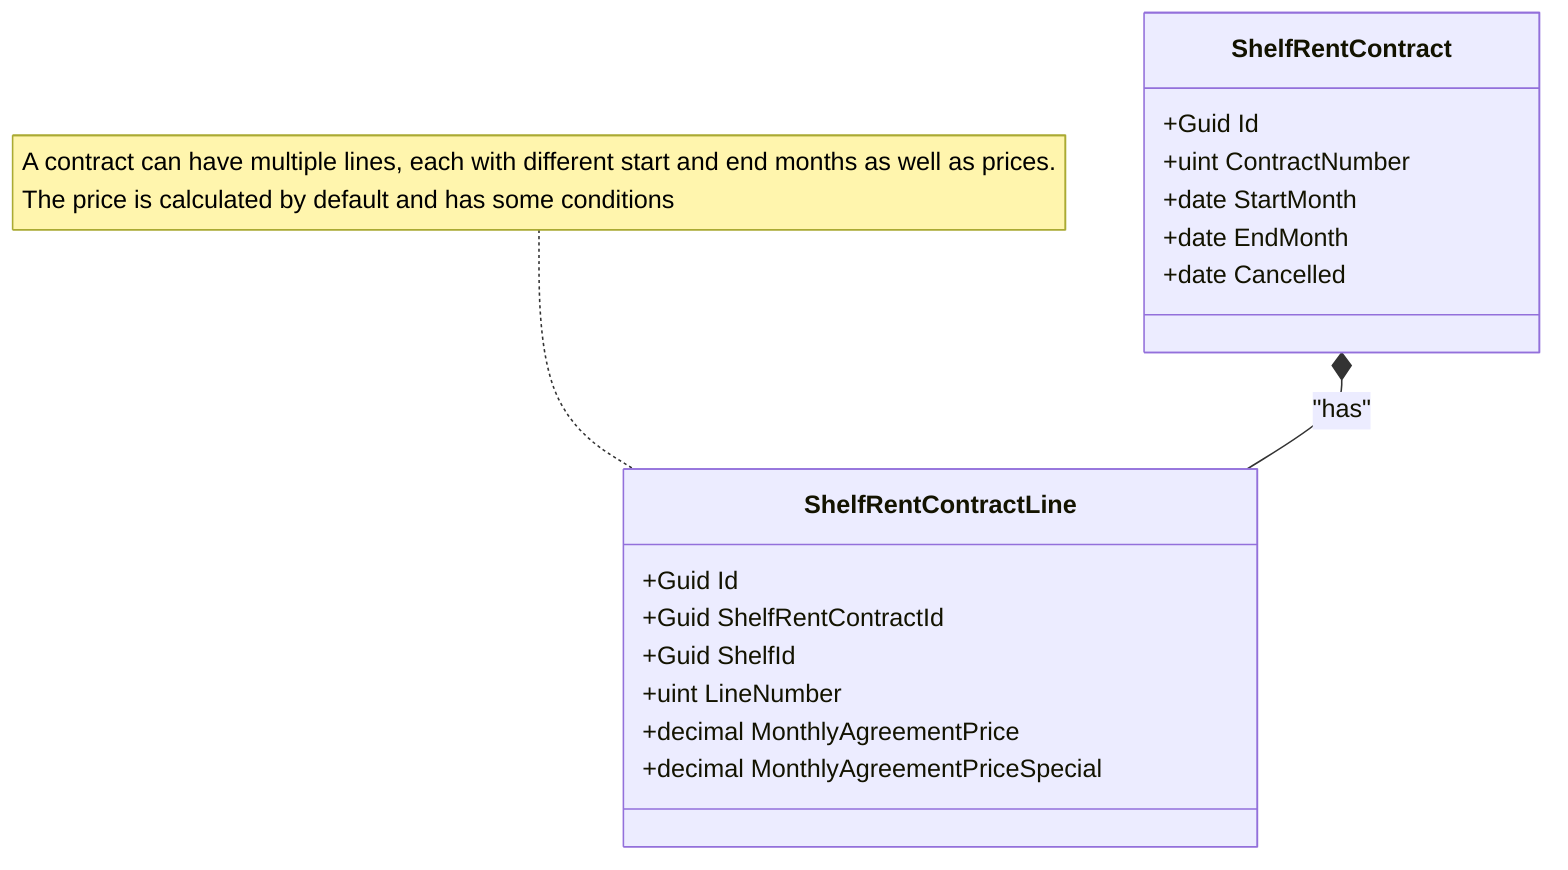 ﻿classDiagram
    class ShelfRentContract {
        +Guid Id
        +uint ContractNumber
        +date StartMonth
        +date EndMonth
        +date Cancelled
    }

    class ShelfRentContractLine {
        +Guid Id
        +Guid ShelfRentContractId
        +Guid ShelfId
        +uint LineNumber
        +decimal MonthlyAgreementPrice
        +decimal MonthlyAgreementPriceSpecial
    }

ShelfRentContract *-- ShelfRentContractLine : "has"

note for ShelfRentContractLine "A contract can have multiple lines, each with different start and end months as well as prices.<br>The price is calculated by default and has some conditions"